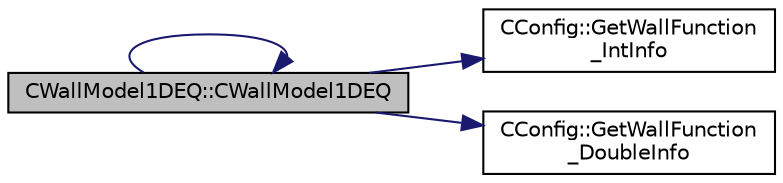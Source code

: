 digraph "CWallModel1DEQ::CWallModel1DEQ"
{
  edge [fontname="Helvetica",fontsize="10",labelfontname="Helvetica",labelfontsize="10"];
  node [fontname="Helvetica",fontsize="10",shape=record];
  rankdir="LR";
  Node0 [label="CWallModel1DEQ::CWallModel1DEQ",height=0.2,width=0.4,color="black", fillcolor="grey75", style="filled", fontcolor="black"];
  Node0 -> Node0 [color="midnightblue",fontsize="10",style="solid",fontname="Helvetica"];
  Node0 -> Node1 [color="midnightblue",fontsize="10",style="solid",fontname="Helvetica"];
  Node1 [label="CConfig::GetWallFunction\l_IntInfo",height=0.2,width=0.4,color="black", fillcolor="white", style="filled",URL="$class_c_config.html#ac79e9f736b3d8820ac78a714c93811c3",tooltip="Get the additional integer info for the wall function treatment for the given boundary marker..."];
  Node0 -> Node2 [color="midnightblue",fontsize="10",style="solid",fontname="Helvetica"];
  Node2 [label="CConfig::GetWallFunction\l_DoubleInfo",height=0.2,width=0.4,color="black", fillcolor="white", style="filled",URL="$class_c_config.html#a118c9a3a593a4e463aac242febf4116d",tooltip="Get the additional double info for the wall function treatment for the given boundary marker..."];
}
